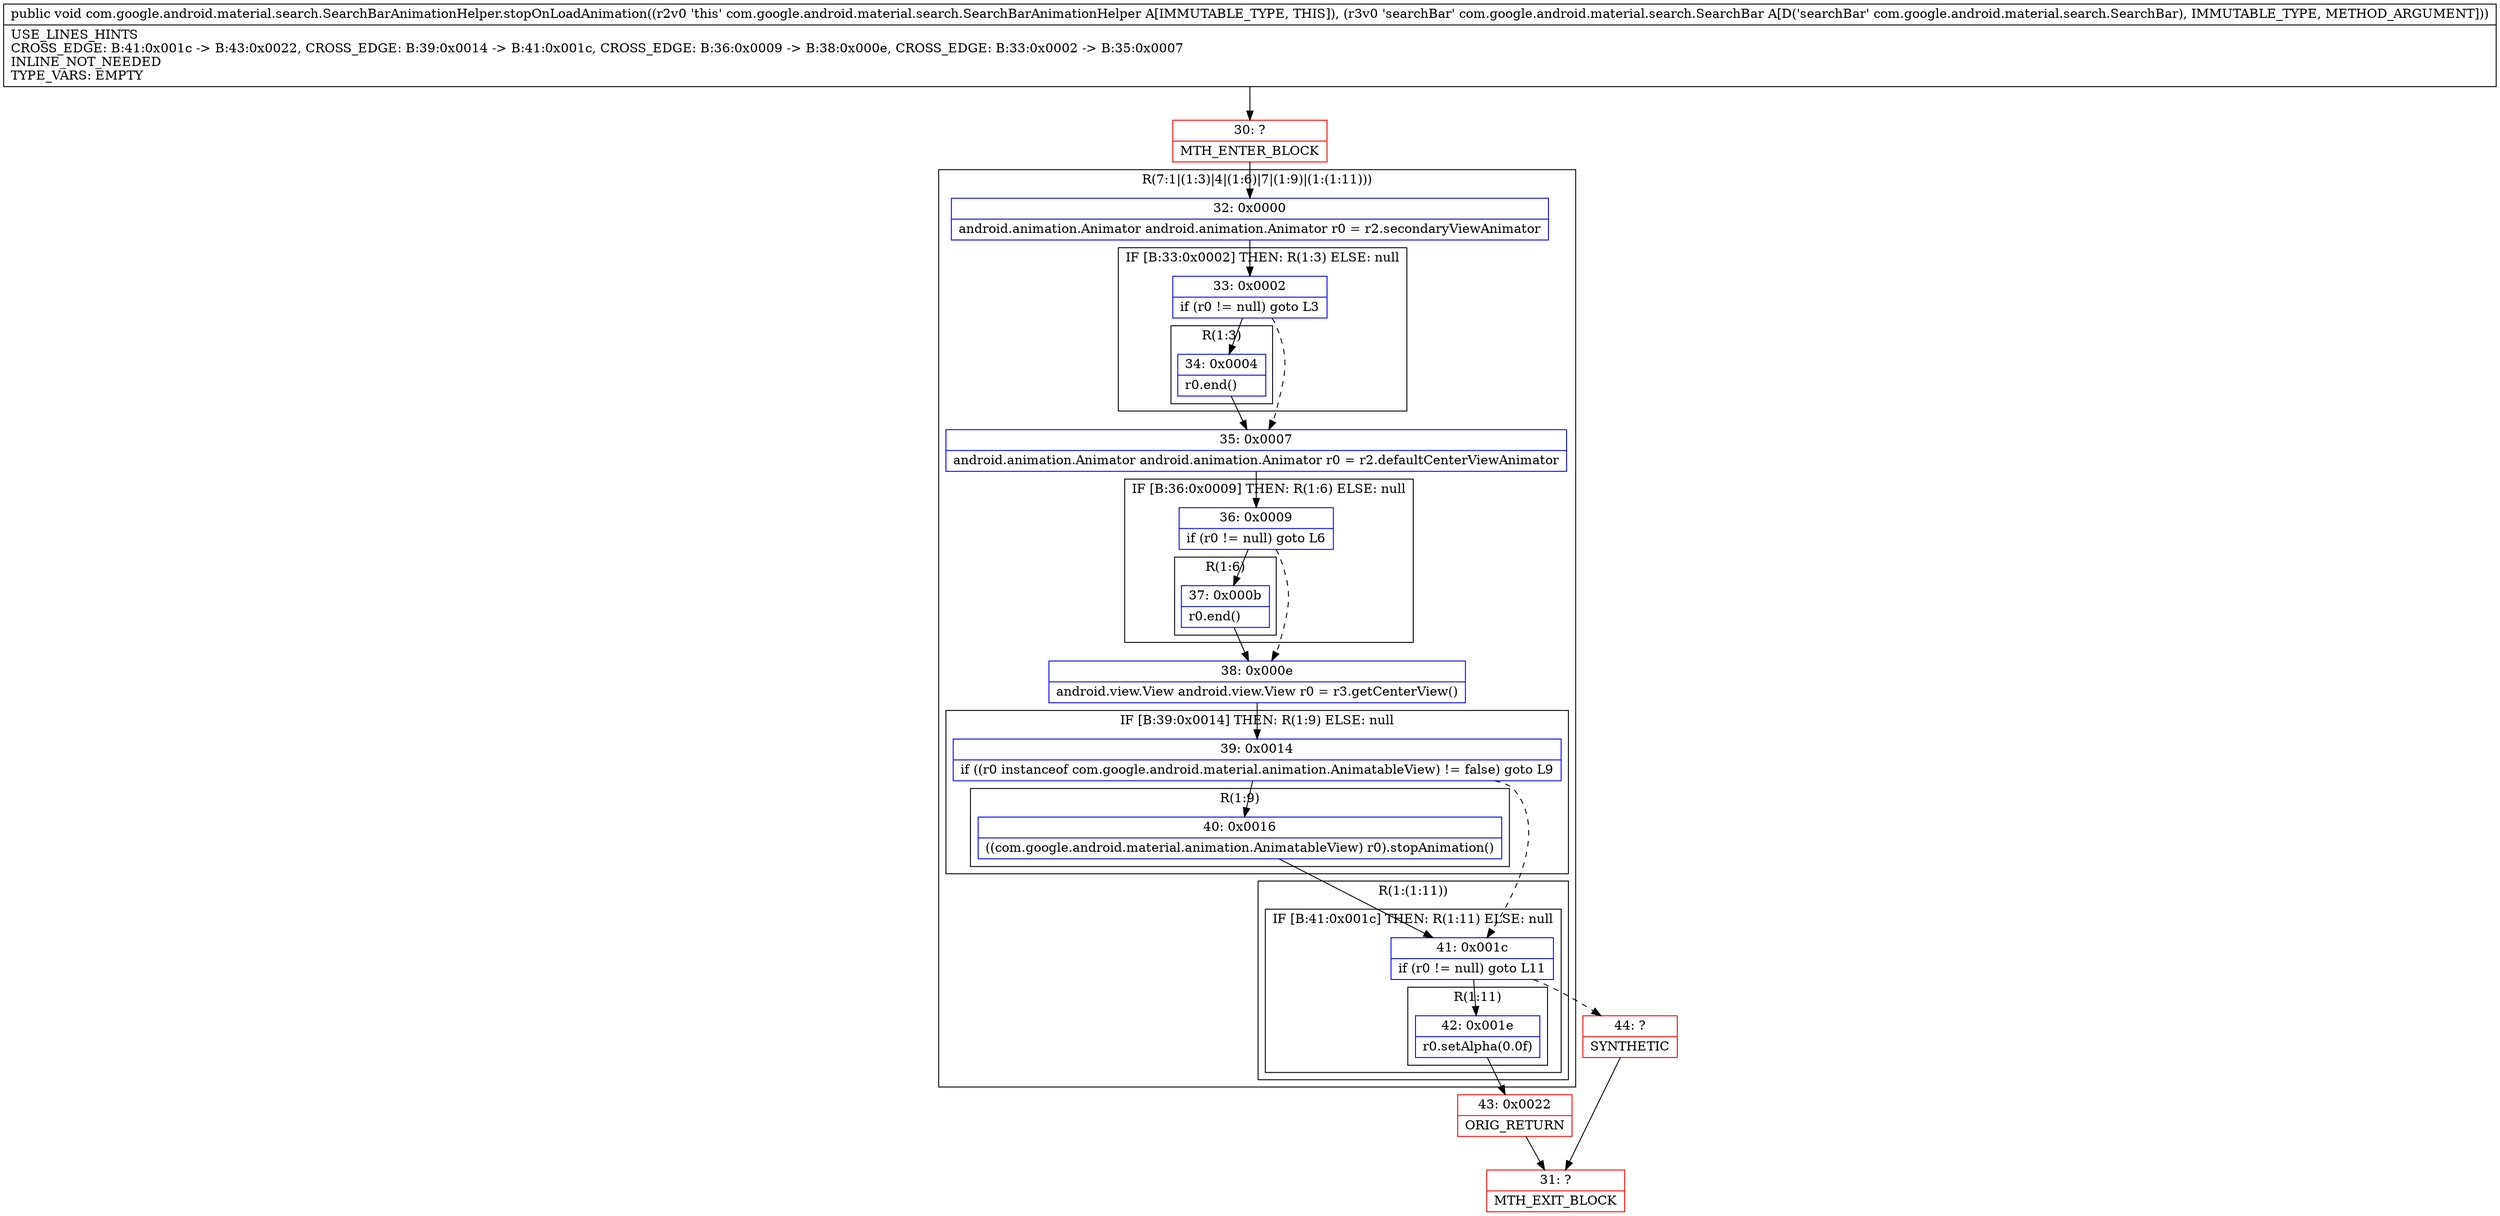 digraph "CFG forcom.google.android.material.search.SearchBarAnimationHelper.stopOnLoadAnimation(Lcom\/google\/android\/material\/search\/SearchBar;)V" {
subgraph cluster_Region_1833487633 {
label = "R(7:1|(1:3)|4|(1:6)|7|(1:9)|(1:(1:11)))";
node [shape=record,color=blue];
Node_32 [shape=record,label="{32\:\ 0x0000|android.animation.Animator android.animation.Animator r0 = r2.secondaryViewAnimator\l}"];
subgraph cluster_IfRegion_1767138888 {
label = "IF [B:33:0x0002] THEN: R(1:3) ELSE: null";
node [shape=record,color=blue];
Node_33 [shape=record,label="{33\:\ 0x0002|if (r0 != null) goto L3\l}"];
subgraph cluster_Region_1734426256 {
label = "R(1:3)";
node [shape=record,color=blue];
Node_34 [shape=record,label="{34\:\ 0x0004|r0.end()\l}"];
}
}
Node_35 [shape=record,label="{35\:\ 0x0007|android.animation.Animator android.animation.Animator r0 = r2.defaultCenterViewAnimator\l}"];
subgraph cluster_IfRegion_1120836367 {
label = "IF [B:36:0x0009] THEN: R(1:6) ELSE: null";
node [shape=record,color=blue];
Node_36 [shape=record,label="{36\:\ 0x0009|if (r0 != null) goto L6\l}"];
subgraph cluster_Region_1774581250 {
label = "R(1:6)";
node [shape=record,color=blue];
Node_37 [shape=record,label="{37\:\ 0x000b|r0.end()\l}"];
}
}
Node_38 [shape=record,label="{38\:\ 0x000e|android.view.View android.view.View r0 = r3.getCenterView()\l}"];
subgraph cluster_IfRegion_602520404 {
label = "IF [B:39:0x0014] THEN: R(1:9) ELSE: null";
node [shape=record,color=blue];
Node_39 [shape=record,label="{39\:\ 0x0014|if ((r0 instanceof com.google.android.material.animation.AnimatableView) != false) goto L9\l}"];
subgraph cluster_Region_1301451783 {
label = "R(1:9)";
node [shape=record,color=blue];
Node_40 [shape=record,label="{40\:\ 0x0016|((com.google.android.material.animation.AnimatableView) r0).stopAnimation()\l}"];
}
}
subgraph cluster_Region_1010219944 {
label = "R(1:(1:11))";
node [shape=record,color=blue];
subgraph cluster_IfRegion_2075293785 {
label = "IF [B:41:0x001c] THEN: R(1:11) ELSE: null";
node [shape=record,color=blue];
Node_41 [shape=record,label="{41\:\ 0x001c|if (r0 != null) goto L11\l}"];
subgraph cluster_Region_1031926987 {
label = "R(1:11)";
node [shape=record,color=blue];
Node_42 [shape=record,label="{42\:\ 0x001e|r0.setAlpha(0.0f)\l}"];
}
}
}
}
Node_30 [shape=record,color=red,label="{30\:\ ?|MTH_ENTER_BLOCK\l}"];
Node_43 [shape=record,color=red,label="{43\:\ 0x0022|ORIG_RETURN\l}"];
Node_31 [shape=record,color=red,label="{31\:\ ?|MTH_EXIT_BLOCK\l}"];
Node_44 [shape=record,color=red,label="{44\:\ ?|SYNTHETIC\l}"];
MethodNode[shape=record,label="{public void com.google.android.material.search.SearchBarAnimationHelper.stopOnLoadAnimation((r2v0 'this' com.google.android.material.search.SearchBarAnimationHelper A[IMMUTABLE_TYPE, THIS]), (r3v0 'searchBar' com.google.android.material.search.SearchBar A[D('searchBar' com.google.android.material.search.SearchBar), IMMUTABLE_TYPE, METHOD_ARGUMENT]))  | USE_LINES_HINTS\lCROSS_EDGE: B:41:0x001c \-\> B:43:0x0022, CROSS_EDGE: B:39:0x0014 \-\> B:41:0x001c, CROSS_EDGE: B:36:0x0009 \-\> B:38:0x000e, CROSS_EDGE: B:33:0x0002 \-\> B:35:0x0007\lINLINE_NOT_NEEDED\lTYPE_VARS: EMPTY\l}"];
MethodNode -> Node_30;Node_32 -> Node_33;
Node_33 -> Node_34;
Node_33 -> Node_35[style=dashed];
Node_34 -> Node_35;
Node_35 -> Node_36;
Node_36 -> Node_37;
Node_36 -> Node_38[style=dashed];
Node_37 -> Node_38;
Node_38 -> Node_39;
Node_39 -> Node_40;
Node_39 -> Node_41[style=dashed];
Node_40 -> Node_41;
Node_41 -> Node_42;
Node_41 -> Node_44[style=dashed];
Node_42 -> Node_43;
Node_30 -> Node_32;
Node_43 -> Node_31;
Node_44 -> Node_31;
}

